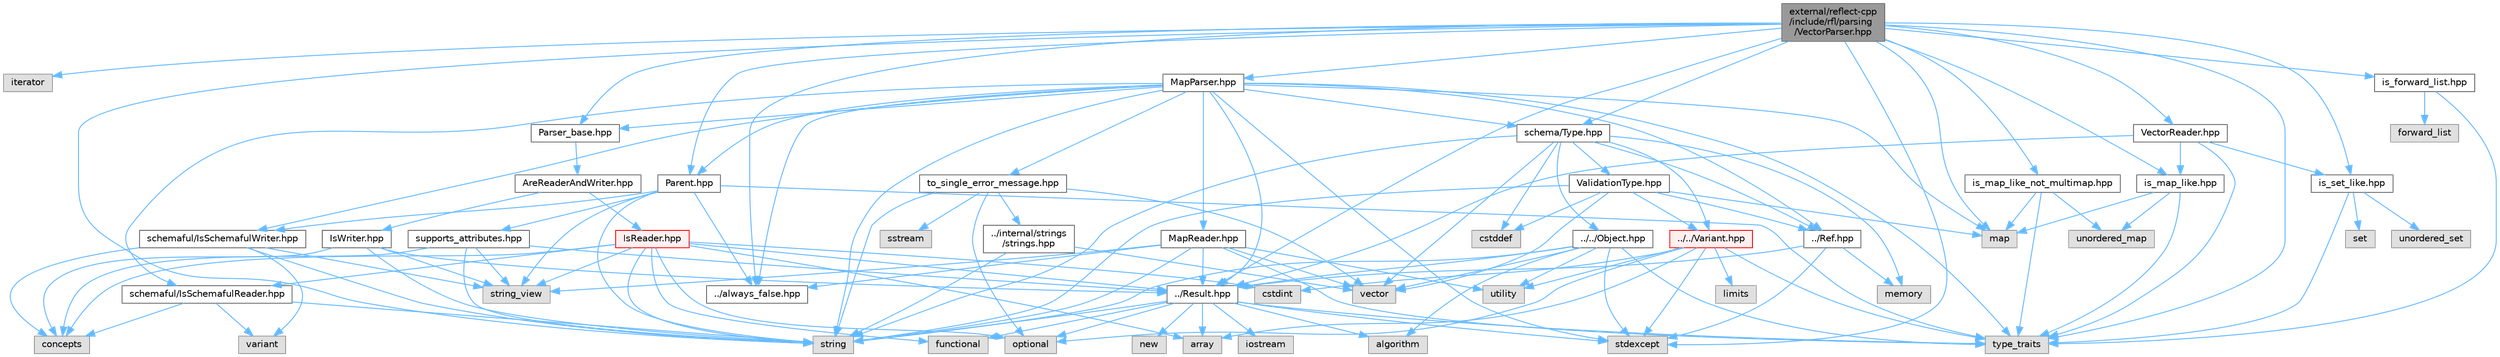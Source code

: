 digraph "external/reflect-cpp/include/rfl/parsing/VectorParser.hpp"
{
 // LATEX_PDF_SIZE
  bgcolor="transparent";
  edge [fontname=Helvetica,fontsize=10,labelfontname=Helvetica,labelfontsize=10];
  node [fontname=Helvetica,fontsize=10,shape=box,height=0.2,width=0.4];
  Node1 [id="Node000001",label="external/reflect-cpp\l/include/rfl/parsing\l/VectorParser.hpp",height=0.2,width=0.4,color="gray40", fillcolor="grey60", style="filled", fontcolor="black",tooltip=" "];
  Node1 -> Node2 [id="edge133_Node000001_Node000002",color="steelblue1",style="solid",tooltip=" "];
  Node2 [id="Node000002",label="iterator",height=0.2,width=0.4,color="grey60", fillcolor="#E0E0E0", style="filled",tooltip=" "];
  Node1 -> Node3 [id="edge134_Node000001_Node000003",color="steelblue1",style="solid",tooltip=" "];
  Node3 [id="Node000003",label="map",height=0.2,width=0.4,color="grey60", fillcolor="#E0E0E0", style="filled",tooltip=" "];
  Node1 -> Node4 [id="edge135_Node000001_Node000004",color="steelblue1",style="solid",tooltip=" "];
  Node4 [id="Node000004",label="stdexcept",height=0.2,width=0.4,color="grey60", fillcolor="#E0E0E0", style="filled",tooltip=" "];
  Node1 -> Node5 [id="edge136_Node000001_Node000005",color="steelblue1",style="solid",tooltip=" "];
  Node5 [id="Node000005",label="string",height=0.2,width=0.4,color="grey60", fillcolor="#E0E0E0", style="filled",tooltip=" "];
  Node1 -> Node6 [id="edge137_Node000001_Node000006",color="steelblue1",style="solid",tooltip=" "];
  Node6 [id="Node000006",label="type_traits",height=0.2,width=0.4,color="grey60", fillcolor="#E0E0E0", style="filled",tooltip=" "];
  Node1 -> Node7 [id="edge138_Node000001_Node000007",color="steelblue1",style="solid",tooltip=" "];
  Node7 [id="Node000007",label="../Result.hpp",height=0.2,width=0.4,color="grey40", fillcolor="white", style="filled",URL="$_result_8hpp.html",tooltip=" "];
  Node7 -> Node8 [id="edge139_Node000007_Node000008",color="steelblue1",style="solid",tooltip=" "];
  Node8 [id="Node000008",label="algorithm",height=0.2,width=0.4,color="grey60", fillcolor="#E0E0E0", style="filled",tooltip=" "];
  Node7 -> Node9 [id="edge140_Node000007_Node000009",color="steelblue1",style="solid",tooltip=" "];
  Node9 [id="Node000009",label="array",height=0.2,width=0.4,color="grey60", fillcolor="#E0E0E0", style="filled",tooltip=" "];
  Node7 -> Node10 [id="edge141_Node000007_Node000010",color="steelblue1",style="solid",tooltip=" "];
  Node10 [id="Node000010",label="functional",height=0.2,width=0.4,color="grey60", fillcolor="#E0E0E0", style="filled",tooltip=" "];
  Node7 -> Node11 [id="edge142_Node000007_Node000011",color="steelblue1",style="solid",tooltip=" "];
  Node11 [id="Node000011",label="iostream",height=0.2,width=0.4,color="grey60", fillcolor="#E0E0E0", style="filled",tooltip=" "];
  Node7 -> Node12 [id="edge143_Node000007_Node000012",color="steelblue1",style="solid",tooltip=" "];
  Node12 [id="Node000012",label="new",height=0.2,width=0.4,color="grey60", fillcolor="#E0E0E0", style="filled",tooltip=" "];
  Node7 -> Node13 [id="edge144_Node000007_Node000013",color="steelblue1",style="solid",tooltip=" "];
  Node13 [id="Node000013",label="optional",height=0.2,width=0.4,color="grey60", fillcolor="#E0E0E0", style="filled",tooltip=" "];
  Node7 -> Node4 [id="edge145_Node000007_Node000004",color="steelblue1",style="solid",tooltip=" "];
  Node7 -> Node5 [id="edge146_Node000007_Node000005",color="steelblue1",style="solid",tooltip=" "];
  Node7 -> Node6 [id="edge147_Node000007_Node000006",color="steelblue1",style="solid",tooltip=" "];
  Node1 -> Node14 [id="edge148_Node000001_Node000014",color="steelblue1",style="solid",tooltip=" "];
  Node14 [id="Node000014",label="../always_false.hpp",height=0.2,width=0.4,color="grey40", fillcolor="white", style="filled",URL="$always__false_8hpp.html",tooltip=" "];
  Node1 -> Node15 [id="edge149_Node000001_Node000015",color="steelblue1",style="solid",tooltip=" "];
  Node15 [id="Node000015",label="MapParser.hpp",height=0.2,width=0.4,color="grey40", fillcolor="white", style="filled",URL="$_map_parser_8hpp.html",tooltip=" "];
  Node15 -> Node3 [id="edge150_Node000015_Node000003",color="steelblue1",style="solid",tooltip=" "];
  Node15 -> Node4 [id="edge151_Node000015_Node000004",color="steelblue1",style="solid",tooltip=" "];
  Node15 -> Node5 [id="edge152_Node000015_Node000005",color="steelblue1",style="solid",tooltip=" "];
  Node15 -> Node6 [id="edge153_Node000015_Node000006",color="steelblue1",style="solid",tooltip=" "];
  Node15 -> Node16 [id="edge154_Node000015_Node000016",color="steelblue1",style="solid",tooltip=" "];
  Node16 [id="Node000016",label="../Ref.hpp",height=0.2,width=0.4,color="grey40", fillcolor="white", style="filled",URL="$_ref_8hpp.html",tooltip=" "];
  Node16 -> Node17 [id="edge155_Node000016_Node000017",color="steelblue1",style="solid",tooltip=" "];
  Node17 [id="Node000017",label="memory",height=0.2,width=0.4,color="grey60", fillcolor="#E0E0E0", style="filled",tooltip=" "];
  Node16 -> Node4 [id="edge156_Node000016_Node000004",color="steelblue1",style="solid",tooltip=" "];
  Node16 -> Node7 [id="edge157_Node000016_Node000007",color="steelblue1",style="solid",tooltip=" "];
  Node15 -> Node7 [id="edge158_Node000015_Node000007",color="steelblue1",style="solid",tooltip=" "];
  Node15 -> Node14 [id="edge159_Node000015_Node000014",color="steelblue1",style="solid",tooltip=" "];
  Node15 -> Node18 [id="edge160_Node000015_Node000018",color="steelblue1",style="solid",tooltip=" "];
  Node18 [id="Node000018",label="MapReader.hpp",height=0.2,width=0.4,color="grey40", fillcolor="white", style="filled",URL="$_map_reader_8hpp.html",tooltip=" "];
  Node18 -> Node5 [id="edge161_Node000018_Node000005",color="steelblue1",style="solid",tooltip=" "];
  Node18 -> Node19 [id="edge162_Node000018_Node000019",color="steelblue1",style="solid",tooltip=" "];
  Node19 [id="Node000019",label="string_view",height=0.2,width=0.4,color="grey60", fillcolor="#E0E0E0", style="filled",tooltip=" "];
  Node18 -> Node6 [id="edge163_Node000018_Node000006",color="steelblue1",style="solid",tooltip=" "];
  Node18 -> Node20 [id="edge164_Node000018_Node000020",color="steelblue1",style="solid",tooltip=" "];
  Node20 [id="Node000020",label="utility",height=0.2,width=0.4,color="grey60", fillcolor="#E0E0E0", style="filled",tooltip=" "];
  Node18 -> Node21 [id="edge165_Node000018_Node000021",color="steelblue1",style="solid",tooltip=" "];
  Node21 [id="Node000021",label="vector",height=0.2,width=0.4,color="grey60", fillcolor="#E0E0E0", style="filled",tooltip=" "];
  Node18 -> Node7 [id="edge166_Node000018_Node000007",color="steelblue1",style="solid",tooltip=" "];
  Node18 -> Node14 [id="edge167_Node000018_Node000014",color="steelblue1",style="solid",tooltip=" "];
  Node15 -> Node22 [id="edge168_Node000015_Node000022",color="steelblue1",style="solid",tooltip=" "];
  Node22 [id="Node000022",label="Parent.hpp",height=0.2,width=0.4,color="grey40", fillcolor="white", style="filled",URL="$_parent_8hpp.html",tooltip=" "];
  Node22 -> Node5 [id="edge169_Node000022_Node000005",color="steelblue1",style="solid",tooltip=" "];
  Node22 -> Node19 [id="edge170_Node000022_Node000019",color="steelblue1",style="solid",tooltip=" "];
  Node22 -> Node6 [id="edge171_Node000022_Node000006",color="steelblue1",style="solid",tooltip=" "];
  Node22 -> Node14 [id="edge172_Node000022_Node000014",color="steelblue1",style="solid",tooltip=" "];
  Node22 -> Node23 [id="edge173_Node000022_Node000023",color="steelblue1",style="solid",tooltip=" "];
  Node23 [id="Node000023",label="schemaful/IsSchemafulWriter.hpp",height=0.2,width=0.4,color="grey40", fillcolor="white", style="filled",URL="$_is_schemaful_writer_8hpp.html",tooltip=" "];
  Node23 -> Node24 [id="edge174_Node000023_Node000024",color="steelblue1",style="solid",tooltip=" "];
  Node24 [id="Node000024",label="concepts",height=0.2,width=0.4,color="grey60", fillcolor="#E0E0E0", style="filled",tooltip=" "];
  Node23 -> Node5 [id="edge175_Node000023_Node000005",color="steelblue1",style="solid",tooltip=" "];
  Node23 -> Node19 [id="edge176_Node000023_Node000019",color="steelblue1",style="solid",tooltip=" "];
  Node23 -> Node25 [id="edge177_Node000023_Node000025",color="steelblue1",style="solid",tooltip=" "];
  Node25 [id="Node000025",label="variant",height=0.2,width=0.4,color="grey60", fillcolor="#E0E0E0", style="filled",tooltip=" "];
  Node22 -> Node26 [id="edge178_Node000022_Node000026",color="steelblue1",style="solid",tooltip=" "];
  Node26 [id="Node000026",label="supports_attributes.hpp",height=0.2,width=0.4,color="grey40", fillcolor="white", style="filled",URL="$supports__attributes_8hpp.html",tooltip=" "];
  Node26 -> Node24 [id="edge179_Node000026_Node000024",color="steelblue1",style="solid",tooltip=" "];
  Node26 -> Node5 [id="edge180_Node000026_Node000005",color="steelblue1",style="solid",tooltip=" "];
  Node26 -> Node19 [id="edge181_Node000026_Node000019",color="steelblue1",style="solid",tooltip=" "];
  Node26 -> Node7 [id="edge182_Node000026_Node000007",color="steelblue1",style="solid",tooltip=" "];
  Node15 -> Node27 [id="edge183_Node000015_Node000027",color="steelblue1",style="solid",tooltip=" "];
  Node27 [id="Node000027",label="Parser_base.hpp",height=0.2,width=0.4,color="grey40", fillcolor="white", style="filled",URL="$_parser__base_8hpp.html",tooltip=" "];
  Node27 -> Node28 [id="edge184_Node000027_Node000028",color="steelblue1",style="solid",tooltip=" "];
  Node28 [id="Node000028",label="AreReaderAndWriter.hpp",height=0.2,width=0.4,color="grey40", fillcolor="white", style="filled",URL="$_are_reader_and_writer_8hpp.html",tooltip=" "];
  Node28 -> Node29 [id="edge185_Node000028_Node000029",color="steelblue1",style="solid",tooltip=" "];
  Node29 [id="Node000029",label="IsReader.hpp",height=0.2,width=0.4,color="red", fillcolor="#FFF0F0", style="filled",URL="$_is_reader_8hpp.html",tooltip=" "];
  Node29 -> Node9 [id="edge186_Node000029_Node000009",color="steelblue1",style="solid",tooltip=" "];
  Node29 -> Node24 [id="edge187_Node000029_Node000024",color="steelblue1",style="solid",tooltip=" "];
  Node29 -> Node30 [id="edge188_Node000029_Node000030",color="steelblue1",style="solid",tooltip=" "];
  Node30 [id="Node000030",label="cstdint",height=0.2,width=0.4,color="grey60", fillcolor="#E0E0E0", style="filled",tooltip=" "];
  Node29 -> Node10 [id="edge189_Node000029_Node000010",color="steelblue1",style="solid",tooltip=" "];
  Node29 -> Node13 [id="edge190_Node000029_Node000013",color="steelblue1",style="solid",tooltip=" "];
  Node29 -> Node5 [id="edge191_Node000029_Node000005",color="steelblue1",style="solid",tooltip=" "];
  Node29 -> Node19 [id="edge192_Node000029_Node000019",color="steelblue1",style="solid",tooltip=" "];
  Node29 -> Node7 [id="edge193_Node000029_Node000007",color="steelblue1",style="solid",tooltip=" "];
  Node29 -> Node37 [id="edge194_Node000029_Node000037",color="steelblue1",style="solid",tooltip=" "];
  Node37 [id="Node000037",label="schemaful/IsSchemafulReader.hpp",height=0.2,width=0.4,color="grey40", fillcolor="white", style="filled",URL="$_is_schemaful_reader_8hpp.html",tooltip=" "];
  Node37 -> Node24 [id="edge195_Node000037_Node000024",color="steelblue1",style="solid",tooltip=" "];
  Node37 -> Node5 [id="edge196_Node000037_Node000005",color="steelblue1",style="solid",tooltip=" "];
  Node37 -> Node25 [id="edge197_Node000037_Node000025",color="steelblue1",style="solid",tooltip=" "];
  Node28 -> Node38 [id="edge198_Node000028_Node000038",color="steelblue1",style="solid",tooltip=" "];
  Node38 [id="Node000038",label="IsWriter.hpp",height=0.2,width=0.4,color="grey40", fillcolor="white", style="filled",URL="$_is_writer_8hpp.html",tooltip=" "];
  Node38 -> Node24 [id="edge199_Node000038_Node000024",color="steelblue1",style="solid",tooltip=" "];
  Node38 -> Node5 [id="edge200_Node000038_Node000005",color="steelblue1",style="solid",tooltip=" "];
  Node38 -> Node19 [id="edge201_Node000038_Node000019",color="steelblue1",style="solid",tooltip=" "];
  Node38 -> Node7 [id="edge202_Node000038_Node000007",color="steelblue1",style="solid",tooltip=" "];
  Node15 -> Node39 [id="edge203_Node000015_Node000039",color="steelblue1",style="solid",tooltip=" "];
  Node39 [id="Node000039",label="schema/Type.hpp",height=0.2,width=0.4,color="grey40", fillcolor="white", style="filled",URL="$parsing_2schema_2_type_8hpp.html",tooltip=" "];
  Node39 -> Node34 [id="edge204_Node000039_Node000034",color="steelblue1",style="solid",tooltip=" "];
  Node34 [id="Node000034",label="cstddef",height=0.2,width=0.4,color="grey60", fillcolor="#E0E0E0", style="filled",tooltip=" "];
  Node39 -> Node17 [id="edge205_Node000039_Node000017",color="steelblue1",style="solid",tooltip=" "];
  Node39 -> Node5 [id="edge206_Node000039_Node000005",color="steelblue1",style="solid",tooltip=" "];
  Node39 -> Node21 [id="edge207_Node000039_Node000021",color="steelblue1",style="solid",tooltip=" "];
  Node39 -> Node40 [id="edge208_Node000039_Node000040",color="steelblue1",style="solid",tooltip=" "];
  Node40 [id="Node000040",label="../../Object.hpp",height=0.2,width=0.4,color="grey40", fillcolor="white", style="filled",URL="$_object_8hpp.html",tooltip=" "];
  Node40 -> Node8 [id="edge209_Node000040_Node000008",color="steelblue1",style="solid",tooltip=" "];
  Node40 -> Node4 [id="edge210_Node000040_Node000004",color="steelblue1",style="solid",tooltip=" "];
  Node40 -> Node5 [id="edge211_Node000040_Node000005",color="steelblue1",style="solid",tooltip=" "];
  Node40 -> Node6 [id="edge212_Node000040_Node000006",color="steelblue1",style="solid",tooltip=" "];
  Node40 -> Node20 [id="edge213_Node000040_Node000020",color="steelblue1",style="solid",tooltip=" "];
  Node40 -> Node21 [id="edge214_Node000040_Node000021",color="steelblue1",style="solid",tooltip=" "];
  Node40 -> Node7 [id="edge215_Node000040_Node000007",color="steelblue1",style="solid",tooltip=" "];
  Node39 -> Node16 [id="edge216_Node000039_Node000016",color="steelblue1",style="solid",tooltip=" "];
  Node39 -> Node41 [id="edge217_Node000039_Node000041",color="steelblue1",style="solid",tooltip=" "];
  Node41 [id="Node000041",label="../../Variant.hpp",height=0.2,width=0.4,color="red", fillcolor="#FFF0F0", style="filled",URL="$_variant_8hpp.html",tooltip=" "];
  Node41 -> Node9 [id="edge218_Node000041_Node000009",color="steelblue1",style="solid",tooltip=" "];
  Node41 -> Node30 [id="edge219_Node000041_Node000030",color="steelblue1",style="solid",tooltip=" "];
  Node41 -> Node42 [id="edge220_Node000041_Node000042",color="steelblue1",style="solid",tooltip=" "];
  Node42 [id="Node000042",label="limits",height=0.2,width=0.4,color="grey60", fillcolor="#E0E0E0", style="filled",tooltip=" "];
  Node41 -> Node13 [id="edge221_Node000041_Node000013",color="steelblue1",style="solid",tooltip=" "];
  Node41 -> Node4 [id="edge222_Node000041_Node000004",color="steelblue1",style="solid",tooltip=" "];
  Node41 -> Node6 [id="edge223_Node000041_Node000006",color="steelblue1",style="solid",tooltip=" "];
  Node41 -> Node20 [id="edge224_Node000041_Node000020",color="steelblue1",style="solid",tooltip=" "];
  Node39 -> Node52 [id="edge225_Node000039_Node000052",color="steelblue1",style="solid",tooltip=" "];
  Node52 [id="Node000052",label="ValidationType.hpp",height=0.2,width=0.4,color="grey40", fillcolor="white", style="filled",URL="$_validation_type_8hpp.html",tooltip=" "];
  Node52 -> Node34 [id="edge226_Node000052_Node000034",color="steelblue1",style="solid",tooltip=" "];
  Node52 -> Node3 [id="edge227_Node000052_Node000003",color="steelblue1",style="solid",tooltip=" "];
  Node52 -> Node5 [id="edge228_Node000052_Node000005",color="steelblue1",style="solid",tooltip=" "];
  Node52 -> Node21 [id="edge229_Node000052_Node000021",color="steelblue1",style="solid",tooltip=" "];
  Node52 -> Node16 [id="edge230_Node000052_Node000016",color="steelblue1",style="solid",tooltip=" "];
  Node52 -> Node41 [id="edge231_Node000052_Node000041",color="steelblue1",style="solid",tooltip=" "];
  Node15 -> Node37 [id="edge232_Node000015_Node000037",color="steelblue1",style="solid",tooltip=" "];
  Node15 -> Node23 [id="edge233_Node000015_Node000023",color="steelblue1",style="solid",tooltip=" "];
  Node15 -> Node53 [id="edge234_Node000015_Node000053",color="steelblue1",style="solid",tooltip=" "];
  Node53 [id="Node000053",label="to_single_error_message.hpp",height=0.2,width=0.4,color="grey40", fillcolor="white", style="filled",URL="$to__single__error__message_8hpp.html",tooltip=" "];
  Node53 -> Node13 [id="edge235_Node000053_Node000013",color="steelblue1",style="solid",tooltip=" "];
  Node53 -> Node54 [id="edge236_Node000053_Node000054",color="steelblue1",style="solid",tooltip=" "];
  Node54 [id="Node000054",label="sstream",height=0.2,width=0.4,color="grey60", fillcolor="#E0E0E0", style="filled",tooltip=" "];
  Node53 -> Node5 [id="edge237_Node000053_Node000005",color="steelblue1",style="solid",tooltip=" "];
  Node53 -> Node21 [id="edge238_Node000053_Node000021",color="steelblue1",style="solid",tooltip=" "];
  Node53 -> Node55 [id="edge239_Node000053_Node000055",color="steelblue1",style="solid",tooltip=" "];
  Node55 [id="Node000055",label="../internal/strings\l/strings.hpp",height=0.2,width=0.4,color="grey40", fillcolor="white", style="filled",URL="$strings_8hpp.html",tooltip=" "];
  Node55 -> Node5 [id="edge240_Node000055_Node000005",color="steelblue1",style="solid",tooltip=" "];
  Node55 -> Node21 [id="edge241_Node000055_Node000021",color="steelblue1",style="solid",tooltip=" "];
  Node1 -> Node22 [id="edge242_Node000001_Node000022",color="steelblue1",style="solid",tooltip=" "];
  Node1 -> Node27 [id="edge243_Node000001_Node000027",color="steelblue1",style="solid",tooltip=" "];
  Node1 -> Node56 [id="edge244_Node000001_Node000056",color="steelblue1",style="solid",tooltip=" "];
  Node56 [id="Node000056",label="VectorReader.hpp",height=0.2,width=0.4,color="grey40", fillcolor="white", style="filled",URL="$_vector_reader_8hpp.html",tooltip=" "];
  Node56 -> Node6 [id="edge245_Node000056_Node000006",color="steelblue1",style="solid",tooltip=" "];
  Node56 -> Node7 [id="edge246_Node000056_Node000007",color="steelblue1",style="solid",tooltip=" "];
  Node56 -> Node57 [id="edge247_Node000056_Node000057",color="steelblue1",style="solid",tooltip=" "];
  Node57 [id="Node000057",label="is_map_like.hpp",height=0.2,width=0.4,color="grey40", fillcolor="white", style="filled",URL="$is__map__like_8hpp.html",tooltip=" "];
  Node57 -> Node3 [id="edge248_Node000057_Node000003",color="steelblue1",style="solid",tooltip=" "];
  Node57 -> Node6 [id="edge249_Node000057_Node000006",color="steelblue1",style="solid",tooltip=" "];
  Node57 -> Node58 [id="edge250_Node000057_Node000058",color="steelblue1",style="solid",tooltip=" "];
  Node58 [id="Node000058",label="unordered_map",height=0.2,width=0.4,color="grey60", fillcolor="#E0E0E0", style="filled",tooltip=" "];
  Node56 -> Node59 [id="edge251_Node000056_Node000059",color="steelblue1",style="solid",tooltip=" "];
  Node59 [id="Node000059",label="is_set_like.hpp",height=0.2,width=0.4,color="grey40", fillcolor="white", style="filled",URL="$is__set__like_8hpp.html",tooltip=" "];
  Node59 -> Node60 [id="edge252_Node000059_Node000060",color="steelblue1",style="solid",tooltip=" "];
  Node60 [id="Node000060",label="set",height=0.2,width=0.4,color="grey60", fillcolor="#E0E0E0", style="filled",tooltip=" "];
  Node59 -> Node6 [id="edge253_Node000059_Node000006",color="steelblue1",style="solid",tooltip=" "];
  Node59 -> Node61 [id="edge254_Node000059_Node000061",color="steelblue1",style="solid",tooltip=" "];
  Node61 [id="Node000061",label="unordered_set",height=0.2,width=0.4,color="grey60", fillcolor="#E0E0E0", style="filled",tooltip=" "];
  Node1 -> Node62 [id="edge255_Node000001_Node000062",color="steelblue1",style="solid",tooltip=" "];
  Node62 [id="Node000062",label="is_forward_list.hpp",height=0.2,width=0.4,color="grey40", fillcolor="white", style="filled",URL="$is__forward__list_8hpp.html",tooltip=" "];
  Node62 -> Node63 [id="edge256_Node000062_Node000063",color="steelblue1",style="solid",tooltip=" "];
  Node63 [id="Node000063",label="forward_list",height=0.2,width=0.4,color="grey60", fillcolor="#E0E0E0", style="filled",tooltip=" "];
  Node62 -> Node6 [id="edge257_Node000062_Node000006",color="steelblue1",style="solid",tooltip=" "];
  Node1 -> Node57 [id="edge258_Node000001_Node000057",color="steelblue1",style="solid",tooltip=" "];
  Node1 -> Node64 [id="edge259_Node000001_Node000064",color="steelblue1",style="solid",tooltip=" "];
  Node64 [id="Node000064",label="is_map_like_not_multimap.hpp",height=0.2,width=0.4,color="grey40", fillcolor="white", style="filled",URL="$is__map__like__not__multimap_8hpp.html",tooltip=" "];
  Node64 -> Node3 [id="edge260_Node000064_Node000003",color="steelblue1",style="solid",tooltip=" "];
  Node64 -> Node6 [id="edge261_Node000064_Node000006",color="steelblue1",style="solid",tooltip=" "];
  Node64 -> Node58 [id="edge262_Node000064_Node000058",color="steelblue1",style="solid",tooltip=" "];
  Node1 -> Node59 [id="edge263_Node000001_Node000059",color="steelblue1",style="solid",tooltip=" "];
  Node1 -> Node39 [id="edge264_Node000001_Node000039",color="steelblue1",style="solid",tooltip=" "];
}
